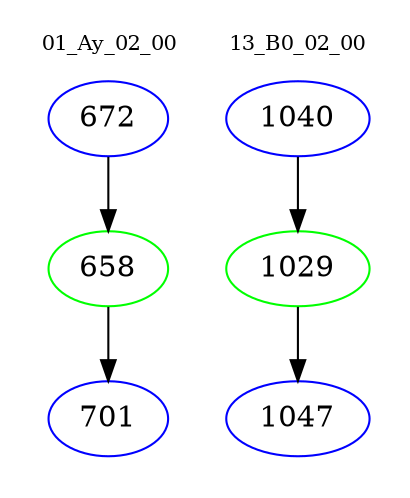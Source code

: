 digraph{
subgraph cluster_0 {
color = white
label = "01_Ay_02_00";
fontsize=10;
T0_672 [label="672", color="blue"]
T0_672 -> T0_658 [color="black"]
T0_658 [label="658", color="green"]
T0_658 -> T0_701 [color="black"]
T0_701 [label="701", color="blue"]
}
subgraph cluster_1 {
color = white
label = "13_B0_02_00";
fontsize=10;
T1_1040 [label="1040", color="blue"]
T1_1040 -> T1_1029 [color="black"]
T1_1029 [label="1029", color="green"]
T1_1029 -> T1_1047 [color="black"]
T1_1047 [label="1047", color="blue"]
}
}
